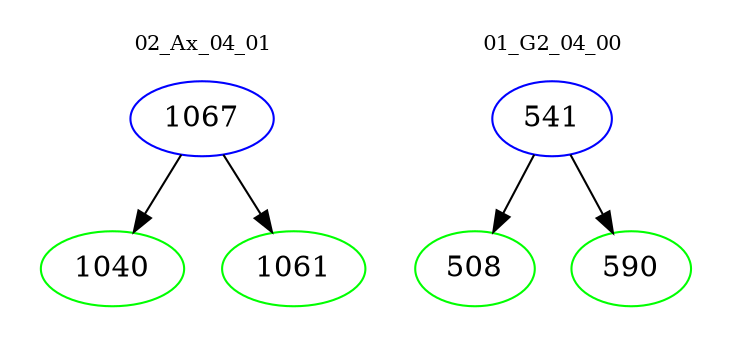 digraph{
subgraph cluster_0 {
color = white
label = "02_Ax_04_01";
fontsize=10;
T0_1067 [label="1067", color="blue"]
T0_1067 -> T0_1040 [color="black"]
T0_1040 [label="1040", color="green"]
T0_1067 -> T0_1061 [color="black"]
T0_1061 [label="1061", color="green"]
}
subgraph cluster_1 {
color = white
label = "01_G2_04_00";
fontsize=10;
T1_541 [label="541", color="blue"]
T1_541 -> T1_508 [color="black"]
T1_508 [label="508", color="green"]
T1_541 -> T1_590 [color="black"]
T1_590 [label="590", color="green"]
}
}
